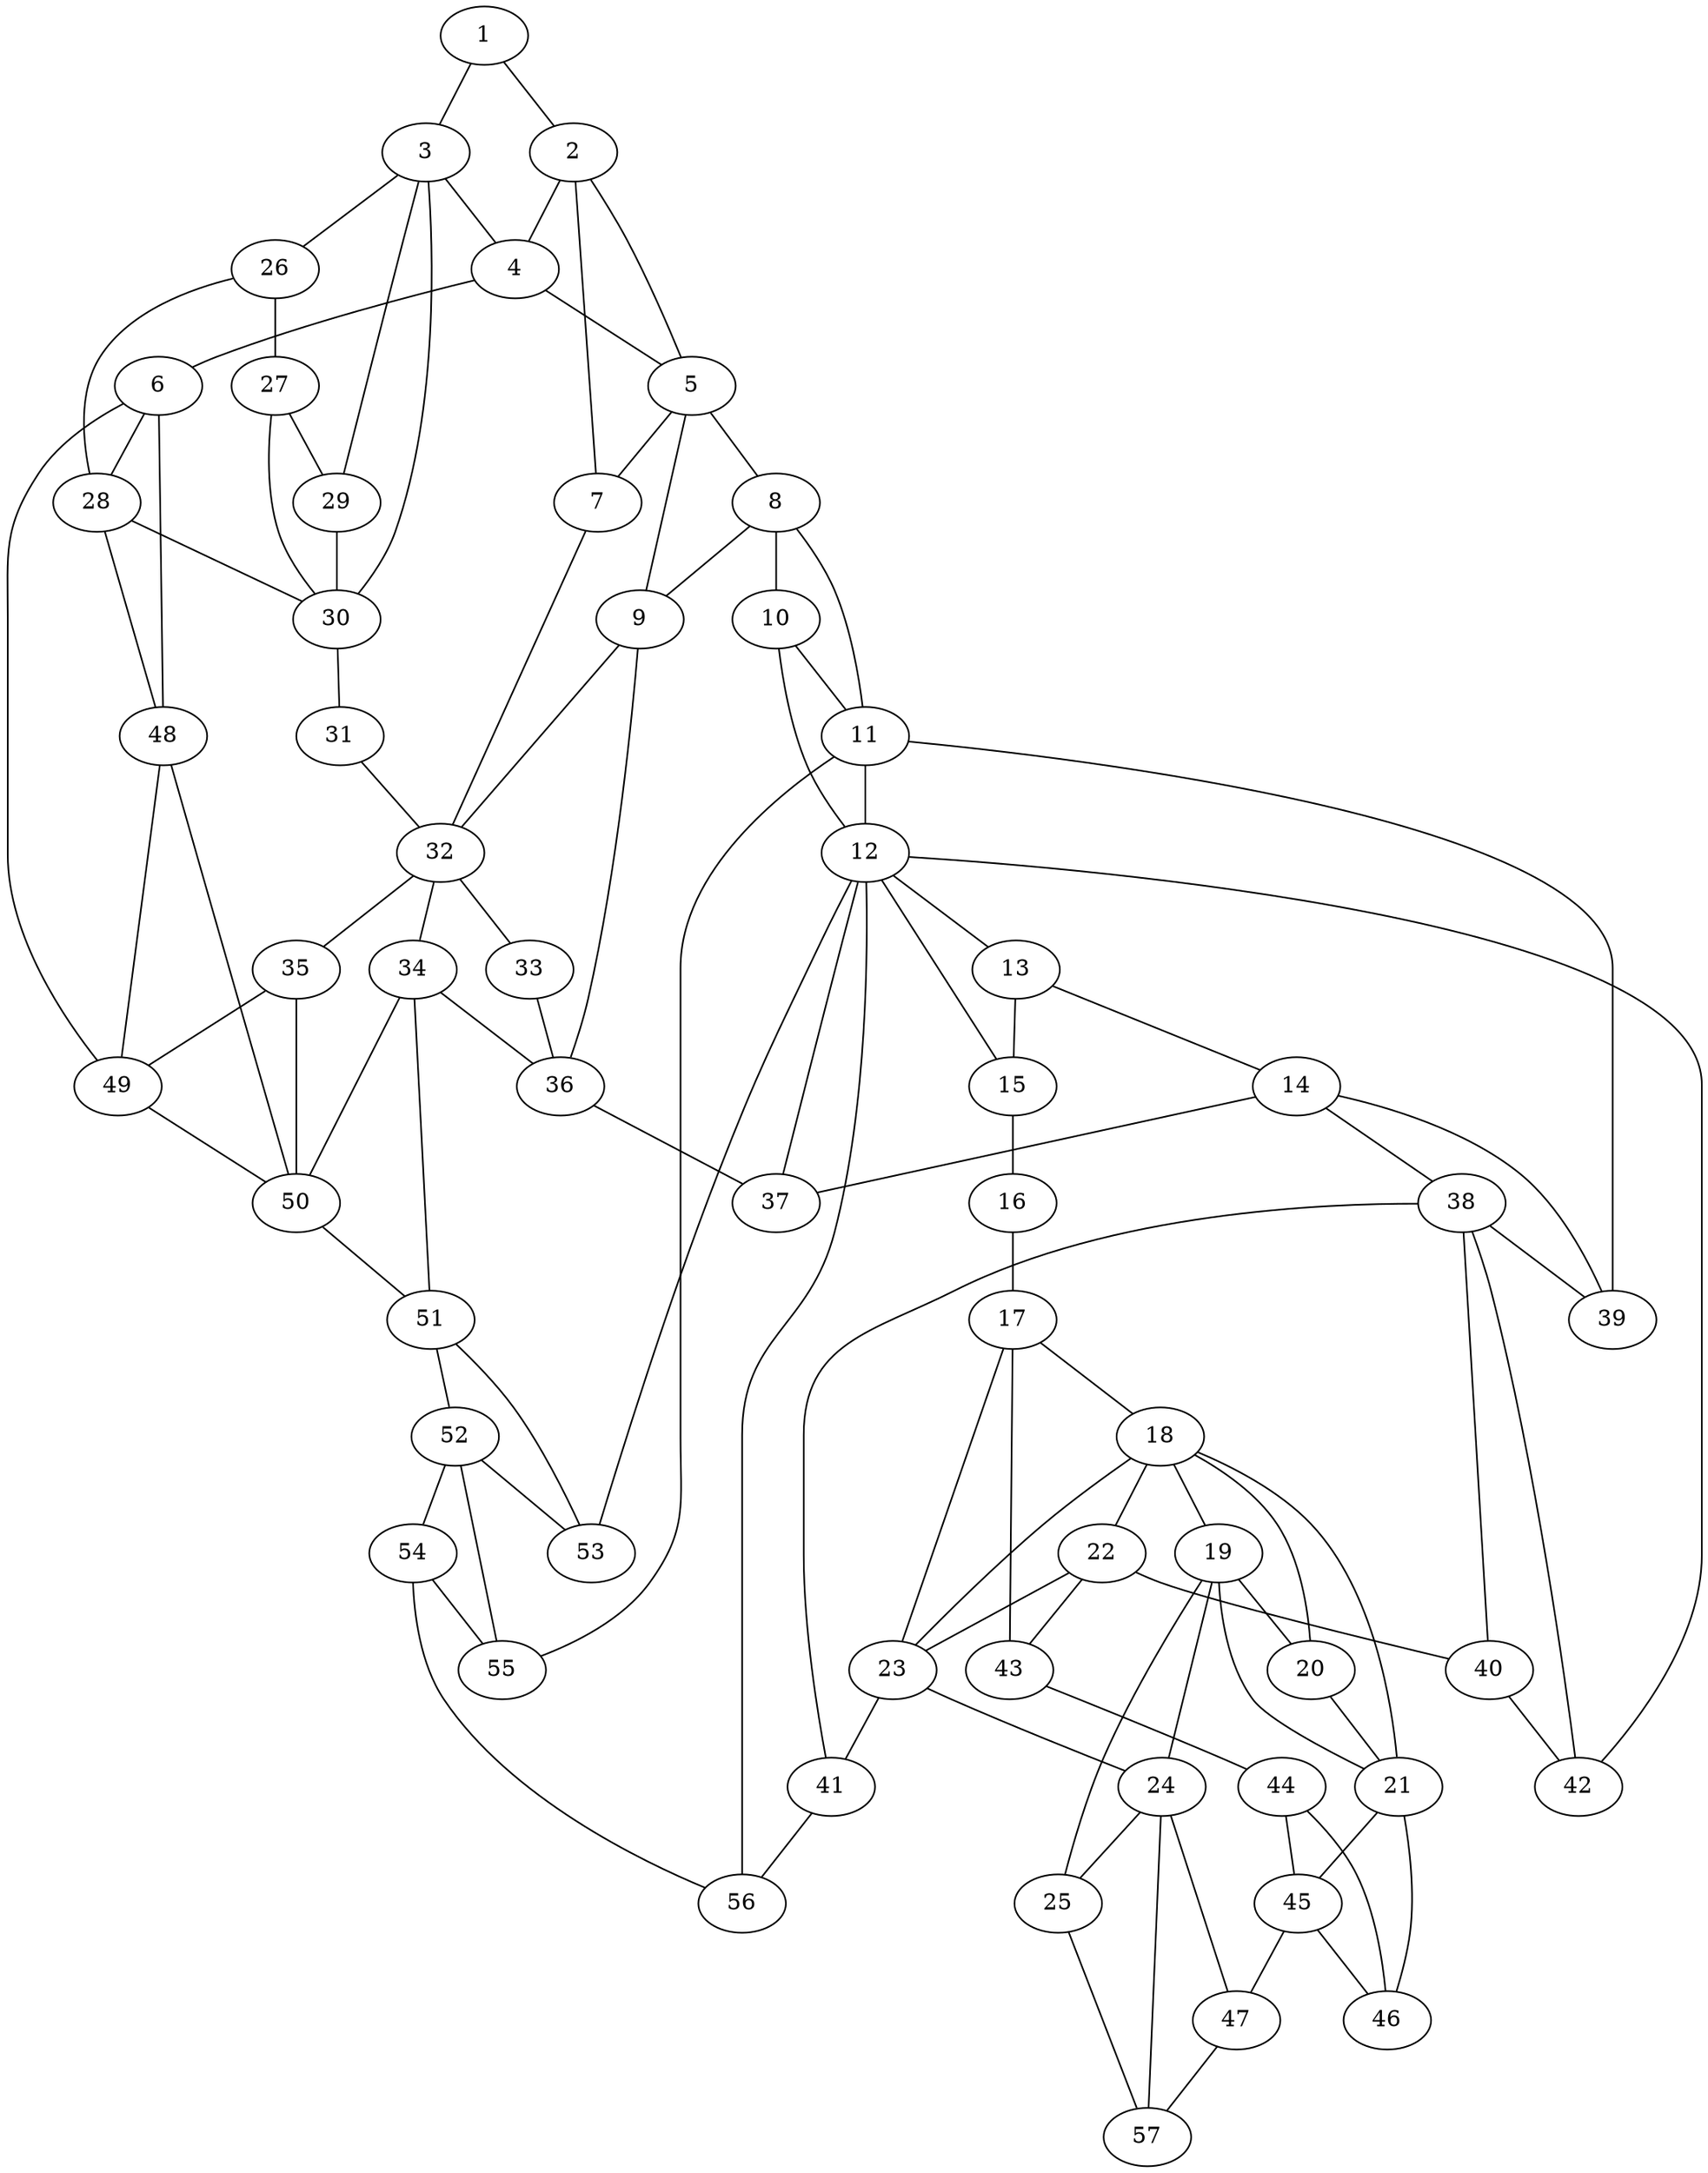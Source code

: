 graph {
1--2;
1--3;
2--4;
4--5;
4--6;
3--4;
2--5;
2--7;
5--8;
5--9;
5--7;
8--10;
8--9;
8--11;
10--11;
10--12;
13--14;
12--13;
13--15;
15--16;
16--17;
18--19;
18--20;
18--21;
17--18;
18--22;
18--23;
19--20;
19--24;
19--25;
19--21;
20--21;
3--26;
26--27;
26--28;
29--30;
3--29;
27--29;
3--30;
30--31;
27--30;
28--30;
9--32;
7--32;
32--33;
31--32;
32--34;
32--35;
9--36;
33--36;
36--37;
34--36;
14--38;
14--37;
14--39;
38--40;
38--41;
38--39;
38--42;
40--42;
22--40;
17--43;
43--44;
22--43;
45--46;
21--45;
44--45;
45--47;
21--46;
44--46;
6--48;
6--49;
6--28;
48--49;
48--50;
28--48;
49--50;
35--49;
50--51;
34--50;
35--50;
51--52;
34--51;
51--53;
52--54;
52--53;
52--55;
54--55;
54--56;
41--56;
23--41;
24--57;
24--25;
24--47;
23--24;
25--57;
47--57;
11--12;
11--39;
11--55;
12--15;
12--37;
12--42;
12--53;
12--56;
17--23;
22--23;
}
